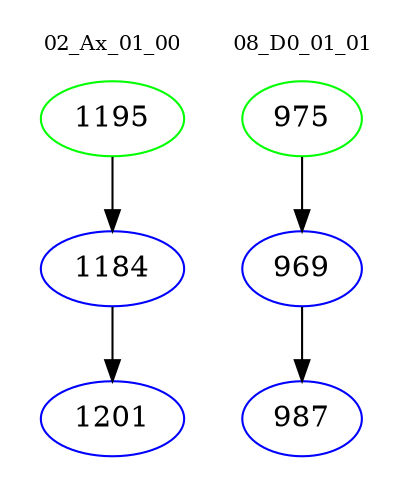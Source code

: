 digraph{
subgraph cluster_0 {
color = white
label = "02_Ax_01_00";
fontsize=10;
T0_1195 [label="1195", color="green"]
T0_1195 -> T0_1184 [color="black"]
T0_1184 [label="1184", color="blue"]
T0_1184 -> T0_1201 [color="black"]
T0_1201 [label="1201", color="blue"]
}
subgraph cluster_1 {
color = white
label = "08_D0_01_01";
fontsize=10;
T1_975 [label="975", color="green"]
T1_975 -> T1_969 [color="black"]
T1_969 [label="969", color="blue"]
T1_969 -> T1_987 [color="black"]
T1_987 [label="987", color="blue"]
}
}
